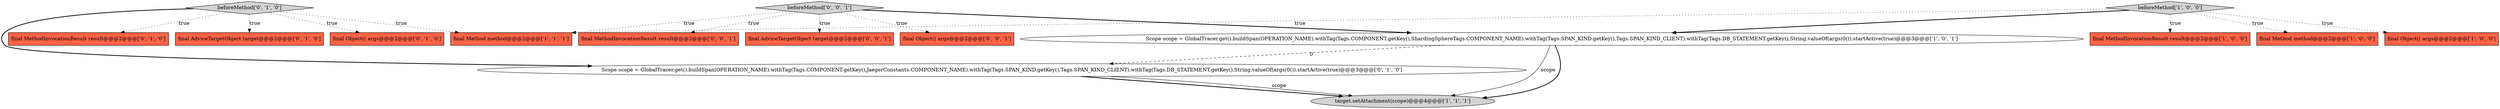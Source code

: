 digraph {
11 [style = filled, label = "beforeMethod['0', '1', '0']", fillcolor = lightgray, shape = diamond image = "AAA0AAABBB2BBB"];
12 [style = filled, label = "beforeMethod['0', '0', '1']", fillcolor = lightgray, shape = diamond image = "AAA0AAABBB3BBB"];
4 [style = filled, label = "target.setAttachment(scope)@@@4@@@['1', '1', '1']", fillcolor = lightgray, shape = ellipse image = "AAA0AAABBB1BBB"];
5 [style = filled, label = "Scope scope = GlobalTracer.get().buildSpan(OPERATION_NAME).withTag(Tags.COMPONENT.getKey(),ShardingSphereTags.COMPONENT_NAME).withTag(Tags.SPAN_KIND.getKey(),Tags.SPAN_KIND_CLIENT).withTag(Tags.DB_STATEMENT.getKey(),String.valueOf(args(0()).startActive(true)@@@3@@@['1', '0', '1']", fillcolor = white, shape = ellipse image = "AAA0AAABBB1BBB"];
14 [style = filled, label = "final MethodInvocationResult result@@@2@@@['0', '0', '1']", fillcolor = tomato, shape = box image = "AAA0AAABBB3BBB"];
13 [style = filled, label = "final AdviceTargetObject target@@@2@@@['0', '0', '1']", fillcolor = tomato, shape = box image = "AAA0AAABBB3BBB"];
6 [style = filled, label = "beforeMethod['1', '0', '0']", fillcolor = lightgray, shape = diamond image = "AAA0AAABBB1BBB"];
7 [style = filled, label = "Scope scope = GlobalTracer.get().buildSpan(OPERATION_NAME).withTag(Tags.COMPONENT.getKey(),JaegerConstants.COMPONENT_NAME).withTag(Tags.SPAN_KIND.getKey(),Tags.SPAN_KIND_CLIENT).withTag(Tags.DB_STATEMENT.getKey(),String.valueOf(args(0()).startActive(true)@@@3@@@['0', '1', '0']", fillcolor = white, shape = ellipse image = "AAA1AAABBB2BBB"];
2 [style = filled, label = "final MethodInvocationResult result@@@2@@@['1', '0', '0']", fillcolor = tomato, shape = box image = "AAA0AAABBB1BBB"];
15 [style = filled, label = "final Object(( args@@@2@@@['0', '0', '1']", fillcolor = tomato, shape = box image = "AAA0AAABBB3BBB"];
10 [style = filled, label = "final MethodInvocationResult result@@@2@@@['0', '1', '0']", fillcolor = tomato, shape = box image = "AAA0AAABBB2BBB"];
8 [style = filled, label = "final AdviceTargetObject target@@@2@@@['0', '1', '0']", fillcolor = tomato, shape = box image = "AAA0AAABBB2BBB"];
0 [style = filled, label = "final Method method@@@2@@@['1', '0', '0']", fillcolor = tomato, shape = box image = "AAA0AAABBB1BBB"];
9 [style = filled, label = "final Object(( args@@@2@@@['0', '1', '0']", fillcolor = tomato, shape = box image = "AAA0AAABBB2BBB"];
3 [style = filled, label = "final Method method@@@2@@@['1', '1', '1']", fillcolor = tomato, shape = box image = "AAA0AAABBB1BBB"];
1 [style = filled, label = "final Object(( args@@@2@@@['1', '0', '0']", fillcolor = tomato, shape = box image = "AAA0AAABBB1BBB"];
12->3 [style = dotted, label="true"];
5->7 [style = dashed, label="0"];
11->9 [style = dotted, label="true"];
12->5 [style = bold, label=""];
11->8 [style = dotted, label="true"];
11->3 [style = dotted, label="true"];
6->1 [style = dotted, label="true"];
12->13 [style = dotted, label="true"];
6->2 [style = dotted, label="true"];
12->15 [style = dotted, label="true"];
7->4 [style = bold, label=""];
5->4 [style = solid, label="scope"];
11->10 [style = dotted, label="true"];
12->14 [style = dotted, label="true"];
7->4 [style = solid, label="scope"];
5->4 [style = bold, label=""];
6->5 [style = bold, label=""];
6->3 [style = dotted, label="true"];
11->7 [style = bold, label=""];
6->0 [style = dotted, label="true"];
}
